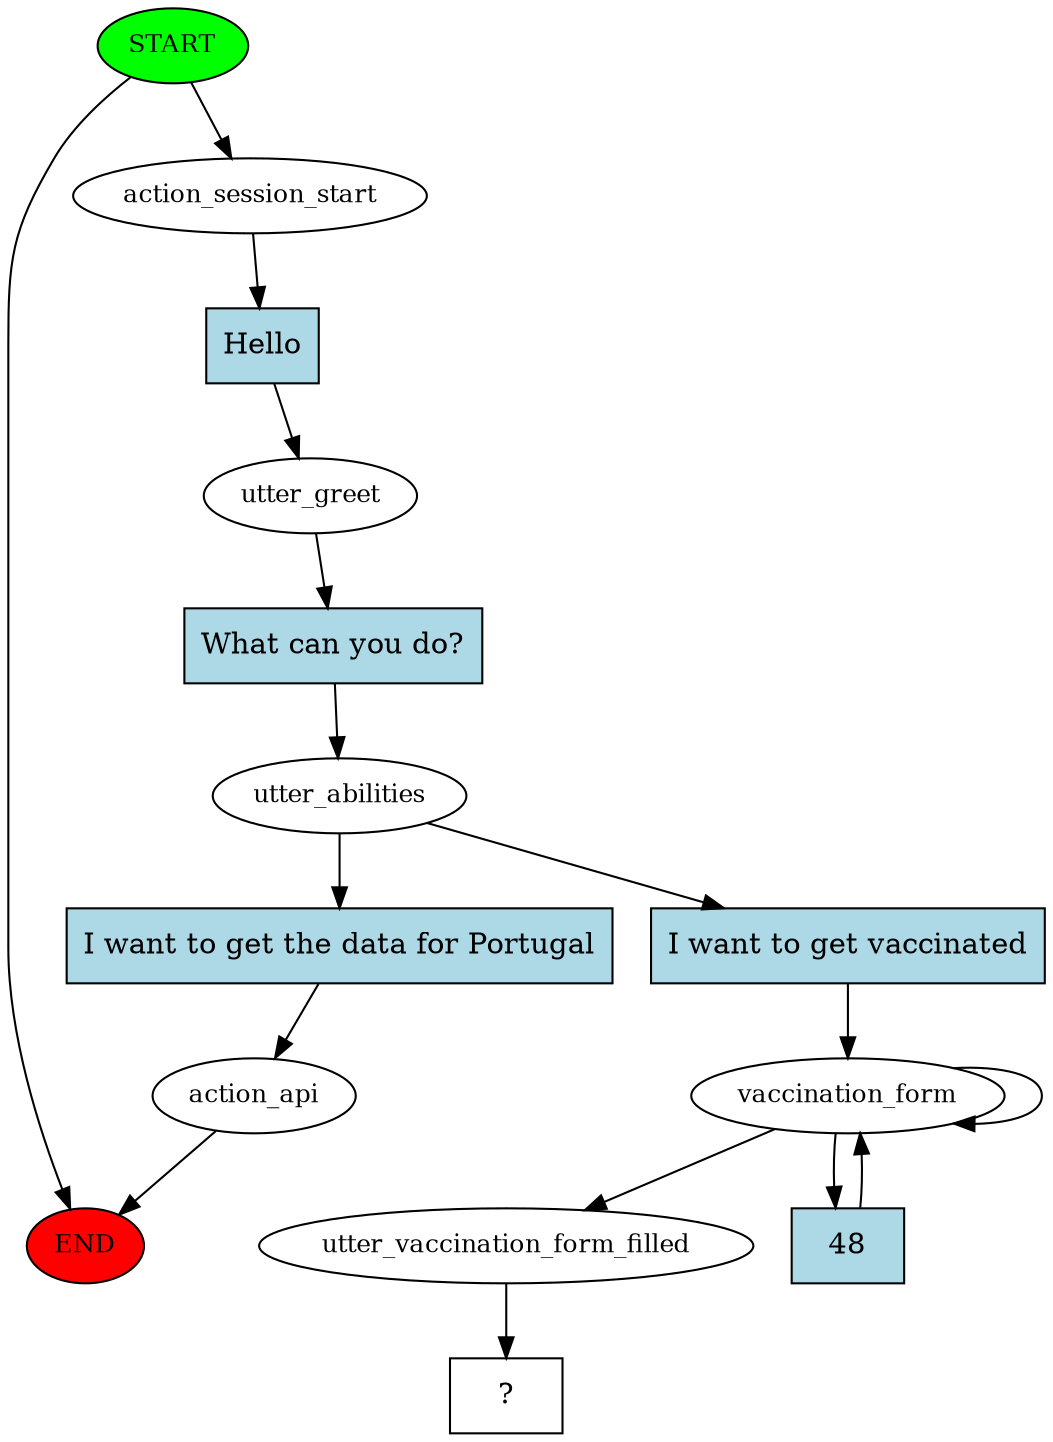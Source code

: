 digraph  {
0 [class="start active", fillcolor=green, fontsize=12, label=START, style=filled];
"-1" [class=end, fillcolor=red, fontsize=12, label=END, style=filled];
1 [class=active, fontsize=12, label=action_session_start];
2 [class=active, fontsize=12, label=utter_greet];
3 [class=active, fontsize=12, label=utter_abilities];
4 [class="", fontsize=12, label=action_api];
8 [class=active, fontsize=12, label=vaccination_form];
18 [class=active, fontsize=12, label=utter_vaccination_form_filled];
19 [class="intent dashed active", label="  ?  ", shape=rect];
20 [class="intent active", fillcolor=lightblue, label=Hello, shape=rect, style=filled];
21 [class="intent active", fillcolor=lightblue, label="What can you do?", shape=rect, style=filled];
22 [class=intent, fillcolor=lightblue, label="I want to get the data for Portugal", shape=rect, style=filled];
23 [class="intent active", fillcolor=lightblue, label="I want to get vaccinated", shape=rect, style=filled];
24 [class="intent active", fillcolor=lightblue, label=48, shape=rect, style=filled];
0 -> "-1"  [class="", key=NONE, label=""];
0 -> 1  [class=active, key=NONE, label=""];
1 -> 20  [class=active, key=0];
2 -> 21  [class=active, key=0];
3 -> 22  [class="", key=0];
3 -> 23  [class=active, key=0];
4 -> "-1"  [class="", key=NONE, label=""];
8 -> 8  [class=active, key=NONE, label=""];
8 -> 18  [class=active, key=NONE, label=""];
8 -> 24  [class=active, key=0];
18 -> 19  [class=active, key=NONE, label=""];
20 -> 2  [class=active, key=0];
21 -> 3  [class=active, key=0];
22 -> 4  [class="", key=0];
23 -> 8  [class=active, key=0];
24 -> 8  [class=active, key=0];
}
